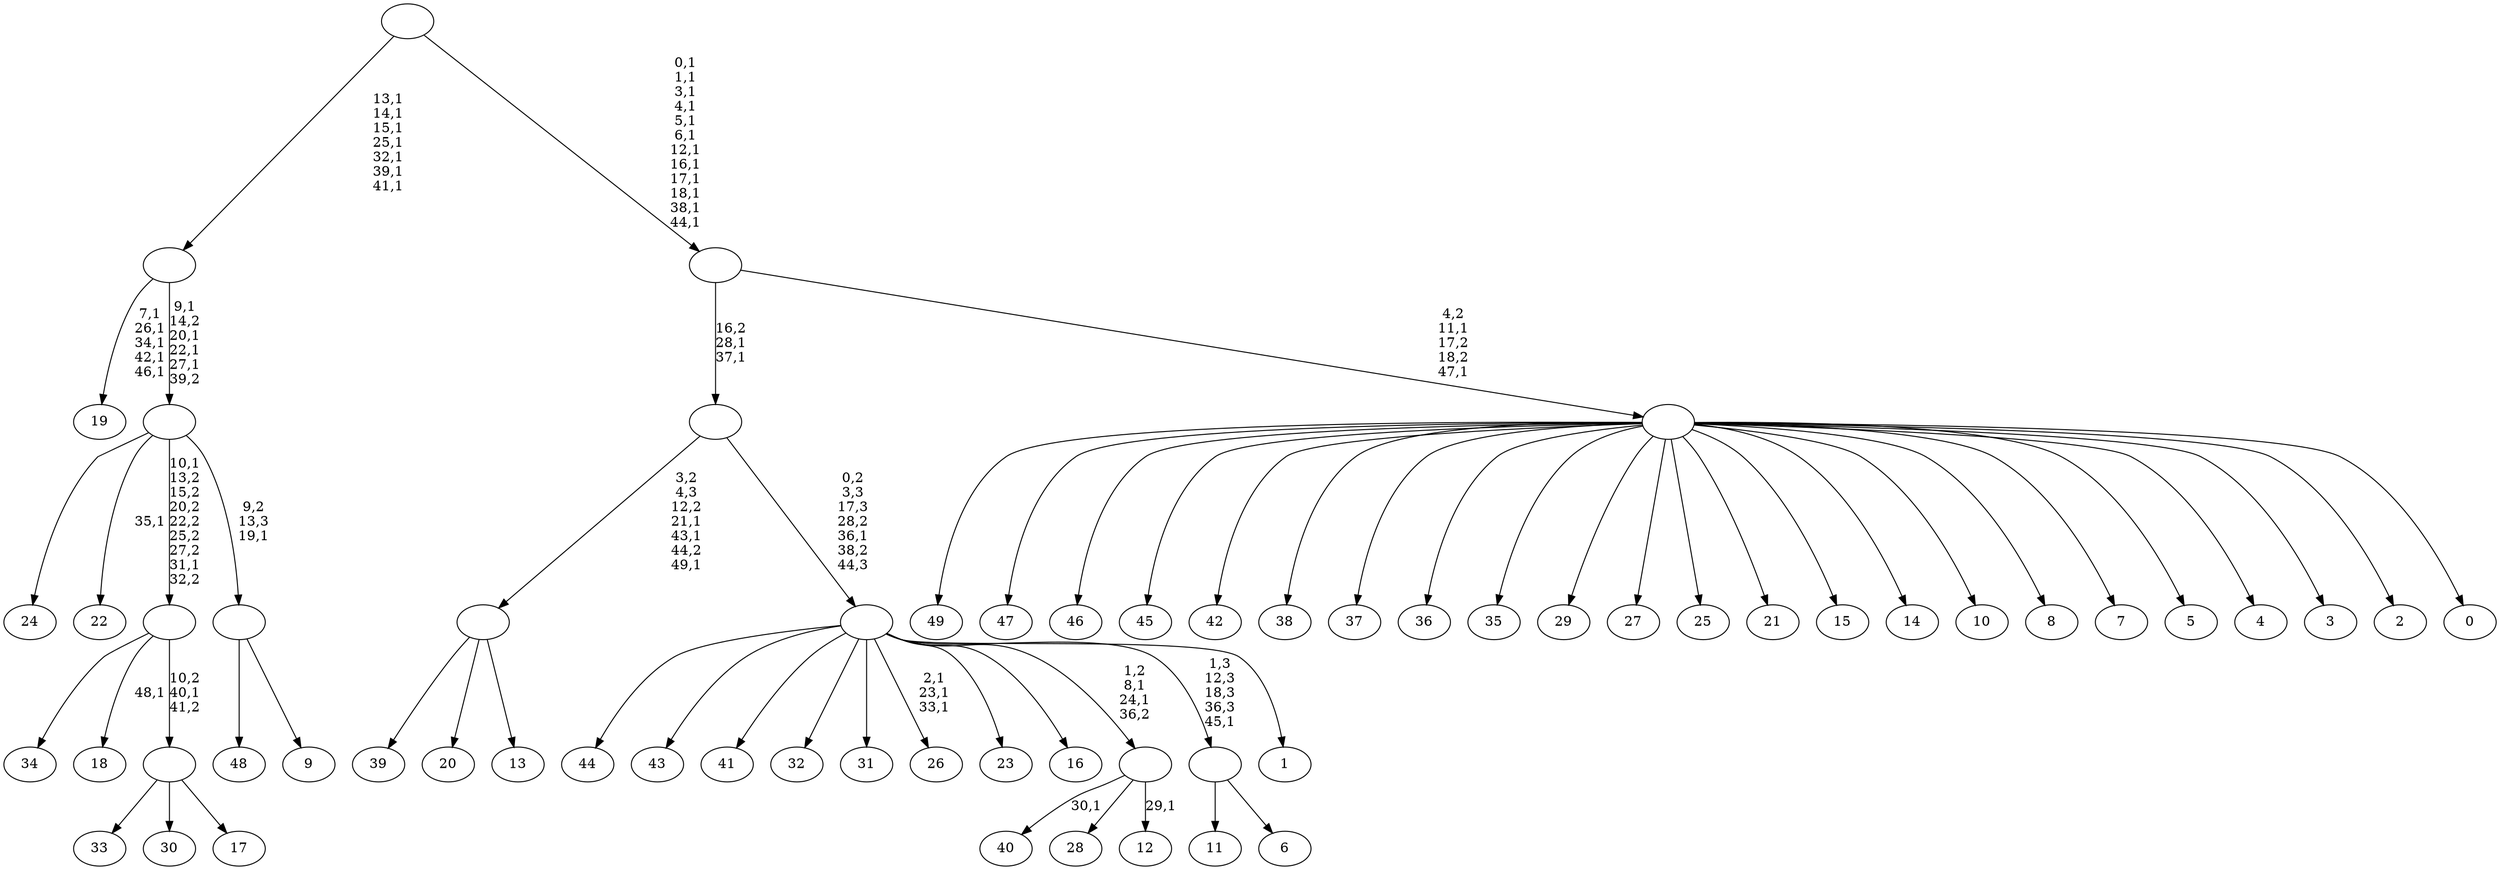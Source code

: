 digraph T {
	100 [label="49"]
	99 [label="48"]
	98 [label="47"]
	97 [label="46"]
	96 [label="45"]
	95 [label="44"]
	94 [label="43"]
	93 [label="42"]
	92 [label="41"]
	91 [label="40"]
	89 [label="39"]
	88 [label="38"]
	87 [label="37"]
	86 [label="36"]
	85 [label="35"]
	84 [label="34"]
	83 [label="33"]
	82 [label="32"]
	81 [label="31"]
	80 [label="30"]
	79 [label="29"]
	78 [label="28"]
	77 [label="27"]
	76 [label="26"]
	72 [label="25"]
	71 [label="24"]
	70 [label="23"]
	69 [label="22"]
	67 [label="21"]
	66 [label="20"]
	65 [label="19"]
	59 [label="18"]
	57 [label="17"]
	56 [label=""]
	55 [label=""]
	53 [label="16"]
	52 [label="15"]
	51 [label="14"]
	50 [label="13"]
	49 [label=""]
	46 [label="12"]
	44 [label=""]
	42 [label="11"]
	41 [label="10"]
	40 [label="9"]
	39 [label=""]
	38 [label=""]
	34 [label=""]
	27 [label="8"]
	26 [label="7"]
	25 [label="6"]
	24 [label=""]
	23 [label="5"]
	22 [label="4"]
	21 [label="3"]
	20 [label="2"]
	19 [label="1"]
	18 [label=""]
	17 [label=""]
	15 [label="0"]
	14 [label=""]
	12 [label=""]
	0 [label=""]
	56 -> 83 [label=""]
	56 -> 80 [label=""]
	56 -> 57 [label=""]
	55 -> 59 [label="48,1"]
	55 -> 84 [label=""]
	55 -> 56 [label="10,2\n40,1\n41,2"]
	49 -> 89 [label=""]
	49 -> 66 [label=""]
	49 -> 50 [label=""]
	44 -> 46 [label="29,1"]
	44 -> 91 [label="30,1"]
	44 -> 78 [label=""]
	39 -> 99 [label=""]
	39 -> 40 [label=""]
	38 -> 55 [label="10,1\n13,2\n15,2\n20,2\n22,2\n25,2\n27,2\n31,1\n32,2"]
	38 -> 69 [label="35,1"]
	38 -> 71 [label=""]
	38 -> 39 [label="9,2\n13,3\n19,1"]
	34 -> 38 [label="9,1\n14,2\n20,1\n22,1\n27,1\n39,2"]
	34 -> 65 [label="7,1\n26,1\n34,1\n42,1\n46,1"]
	24 -> 42 [label=""]
	24 -> 25 [label=""]
	18 -> 44 [label="1,2\n8,1\n24,1\n36,2"]
	18 -> 76 [label="2,1\n23,1\n33,1"]
	18 -> 95 [label=""]
	18 -> 94 [label=""]
	18 -> 92 [label=""]
	18 -> 82 [label=""]
	18 -> 81 [label=""]
	18 -> 70 [label=""]
	18 -> 53 [label=""]
	18 -> 24 [label="1,3\n12,3\n18,3\n36,3\n45,1"]
	18 -> 19 [label=""]
	17 -> 49 [label="3,2\n4,3\n12,2\n21,1\n43,1\n44,2\n49,1"]
	17 -> 18 [label="0,2\n3,3\n17,3\n28,2\n36,1\n38,2\n44,3"]
	14 -> 100 [label=""]
	14 -> 98 [label=""]
	14 -> 97 [label=""]
	14 -> 96 [label=""]
	14 -> 93 [label=""]
	14 -> 88 [label=""]
	14 -> 87 [label=""]
	14 -> 86 [label=""]
	14 -> 85 [label=""]
	14 -> 79 [label=""]
	14 -> 77 [label=""]
	14 -> 72 [label=""]
	14 -> 67 [label=""]
	14 -> 52 [label=""]
	14 -> 51 [label=""]
	14 -> 41 [label=""]
	14 -> 27 [label=""]
	14 -> 26 [label=""]
	14 -> 23 [label=""]
	14 -> 22 [label=""]
	14 -> 21 [label=""]
	14 -> 20 [label=""]
	14 -> 15 [label=""]
	12 -> 14 [label="4,2\n11,1\n17,2\n18,2\n47,1"]
	12 -> 17 [label="16,2\n28,1\n37,1"]
	0 -> 12 [label="0,1\n1,1\n3,1\n4,1\n5,1\n6,1\n12,1\n16,1\n17,1\n18,1\n38,1\n44,1"]
	0 -> 34 [label="13,1\n14,1\n15,1\n25,1\n32,1\n39,1\n41,1"]
}

